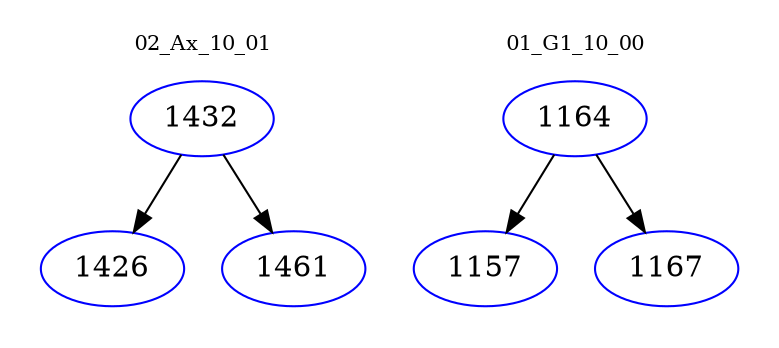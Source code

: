 digraph{
subgraph cluster_0 {
color = white
label = "02_Ax_10_01";
fontsize=10;
T0_1432 [label="1432", color="blue"]
T0_1432 -> T0_1426 [color="black"]
T0_1426 [label="1426", color="blue"]
T0_1432 -> T0_1461 [color="black"]
T0_1461 [label="1461", color="blue"]
}
subgraph cluster_1 {
color = white
label = "01_G1_10_00";
fontsize=10;
T1_1164 [label="1164", color="blue"]
T1_1164 -> T1_1157 [color="black"]
T1_1157 [label="1157", color="blue"]
T1_1164 -> T1_1167 [color="black"]
T1_1167 [label="1167", color="blue"]
}
}
